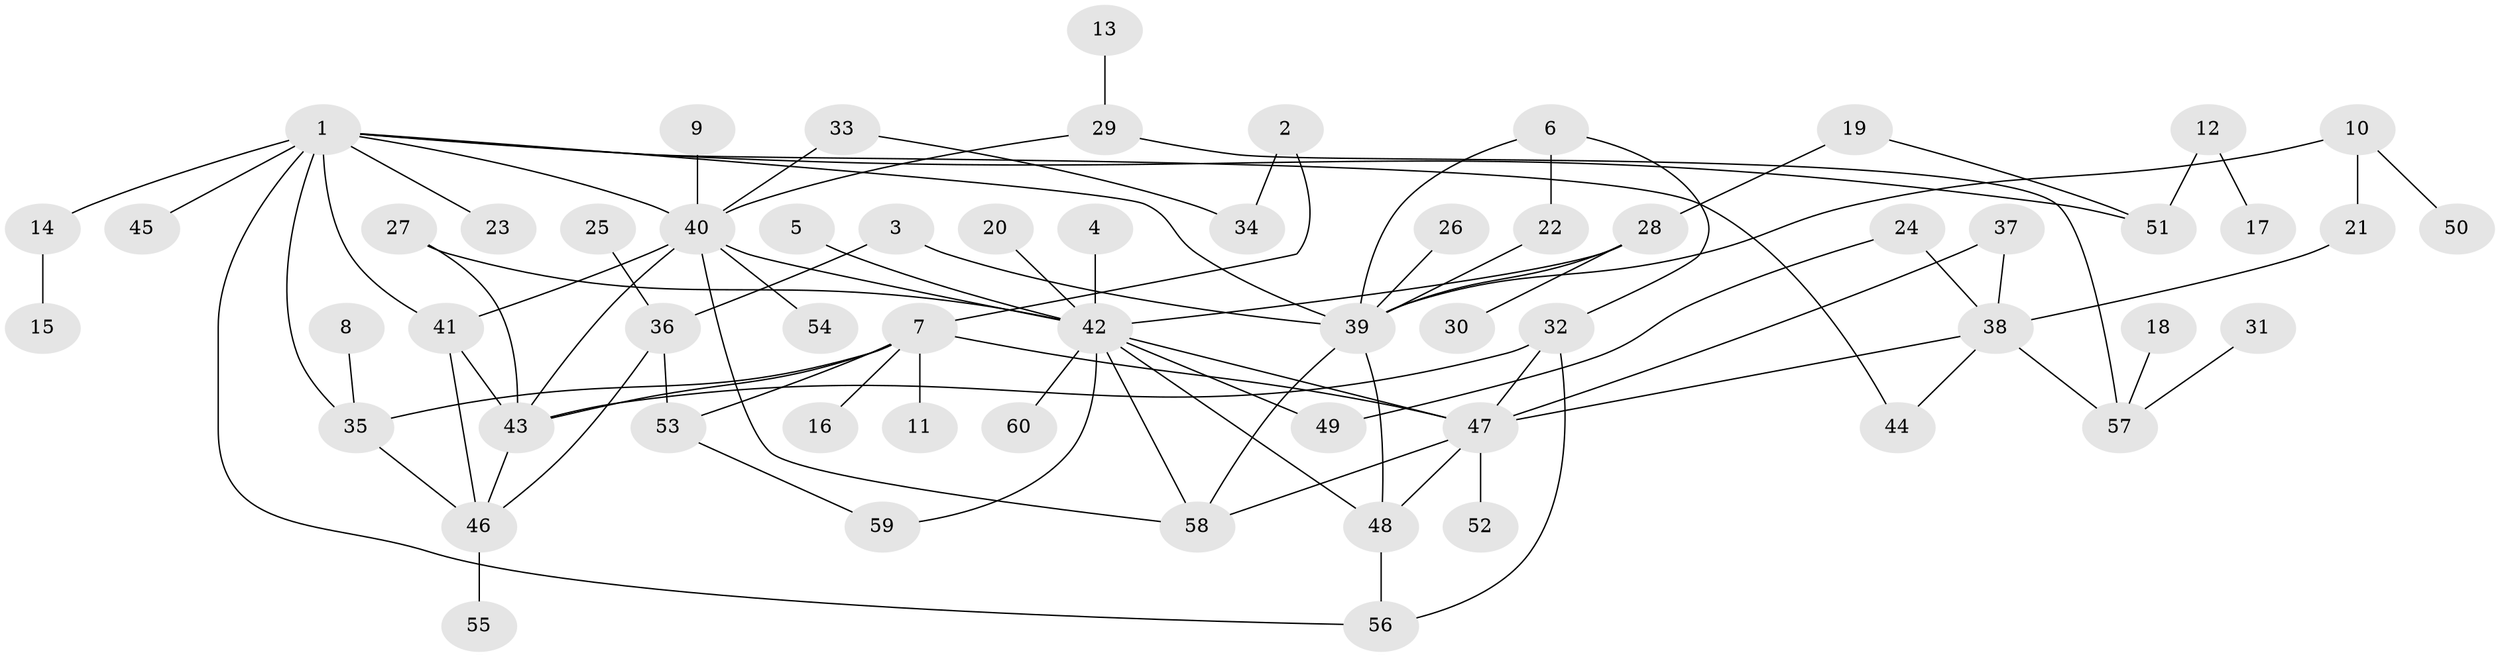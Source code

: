 // original degree distribution, {5: 0.058333333333333334, 6: 0.03333333333333333, 7: 0.025, 4: 0.11666666666666667, 8: 0.008333333333333333, 3: 0.11666666666666667, 2: 0.275, 1: 0.36666666666666664}
// Generated by graph-tools (version 1.1) at 2025/25/03/09/25 03:25:33]
// undirected, 60 vertices, 87 edges
graph export_dot {
graph [start="1"]
  node [color=gray90,style=filled];
  1;
  2;
  3;
  4;
  5;
  6;
  7;
  8;
  9;
  10;
  11;
  12;
  13;
  14;
  15;
  16;
  17;
  18;
  19;
  20;
  21;
  22;
  23;
  24;
  25;
  26;
  27;
  28;
  29;
  30;
  31;
  32;
  33;
  34;
  35;
  36;
  37;
  38;
  39;
  40;
  41;
  42;
  43;
  44;
  45;
  46;
  47;
  48;
  49;
  50;
  51;
  52;
  53;
  54;
  55;
  56;
  57;
  58;
  59;
  60;
  1 -- 14 [weight=1.0];
  1 -- 23 [weight=1.0];
  1 -- 35 [weight=1.0];
  1 -- 39 [weight=1.0];
  1 -- 40 [weight=1.0];
  1 -- 41 [weight=2.0];
  1 -- 44 [weight=1.0];
  1 -- 45 [weight=1.0];
  1 -- 51 [weight=1.0];
  1 -- 56 [weight=1.0];
  2 -- 7 [weight=1.0];
  2 -- 34 [weight=1.0];
  3 -- 36 [weight=1.0];
  3 -- 39 [weight=1.0];
  4 -- 42 [weight=1.0];
  5 -- 42 [weight=1.0];
  6 -- 22 [weight=1.0];
  6 -- 32 [weight=1.0];
  6 -- 39 [weight=1.0];
  7 -- 11 [weight=1.0];
  7 -- 16 [weight=1.0];
  7 -- 35 [weight=1.0];
  7 -- 43 [weight=1.0];
  7 -- 47 [weight=1.0];
  7 -- 53 [weight=1.0];
  8 -- 35 [weight=1.0];
  9 -- 40 [weight=1.0];
  10 -- 21 [weight=1.0];
  10 -- 39 [weight=1.0];
  10 -- 50 [weight=1.0];
  12 -- 17 [weight=1.0];
  12 -- 51 [weight=1.0];
  13 -- 29 [weight=1.0];
  14 -- 15 [weight=1.0];
  18 -- 57 [weight=1.0];
  19 -- 28 [weight=1.0];
  19 -- 51 [weight=1.0];
  20 -- 42 [weight=1.0];
  21 -- 38 [weight=1.0];
  22 -- 39 [weight=1.0];
  24 -- 38 [weight=1.0];
  24 -- 49 [weight=1.0];
  25 -- 36 [weight=1.0];
  26 -- 39 [weight=1.0];
  27 -- 42 [weight=1.0];
  27 -- 43 [weight=1.0];
  28 -- 30 [weight=1.0];
  28 -- 39 [weight=1.0];
  28 -- 42 [weight=1.0];
  29 -- 40 [weight=1.0];
  29 -- 57 [weight=1.0];
  31 -- 57 [weight=1.0];
  32 -- 43 [weight=1.0];
  32 -- 47 [weight=1.0];
  32 -- 56 [weight=1.0];
  33 -- 34 [weight=1.0];
  33 -- 40 [weight=1.0];
  35 -- 46 [weight=1.0];
  36 -- 46 [weight=1.0];
  36 -- 53 [weight=1.0];
  37 -- 38 [weight=1.0];
  37 -- 47 [weight=1.0];
  38 -- 44 [weight=1.0];
  38 -- 47 [weight=1.0];
  38 -- 57 [weight=1.0];
  39 -- 48 [weight=1.0];
  39 -- 58 [weight=1.0];
  40 -- 41 [weight=1.0];
  40 -- 42 [weight=1.0];
  40 -- 43 [weight=1.0];
  40 -- 54 [weight=1.0];
  40 -- 58 [weight=1.0];
  41 -- 43 [weight=1.0];
  41 -- 46 [weight=1.0];
  42 -- 47 [weight=1.0];
  42 -- 48 [weight=1.0];
  42 -- 49 [weight=1.0];
  42 -- 58 [weight=1.0];
  42 -- 59 [weight=1.0];
  42 -- 60 [weight=1.0];
  43 -- 46 [weight=1.0];
  46 -- 55 [weight=1.0];
  47 -- 48 [weight=1.0];
  47 -- 52 [weight=1.0];
  47 -- 58 [weight=1.0];
  48 -- 56 [weight=1.0];
  53 -- 59 [weight=1.0];
}
